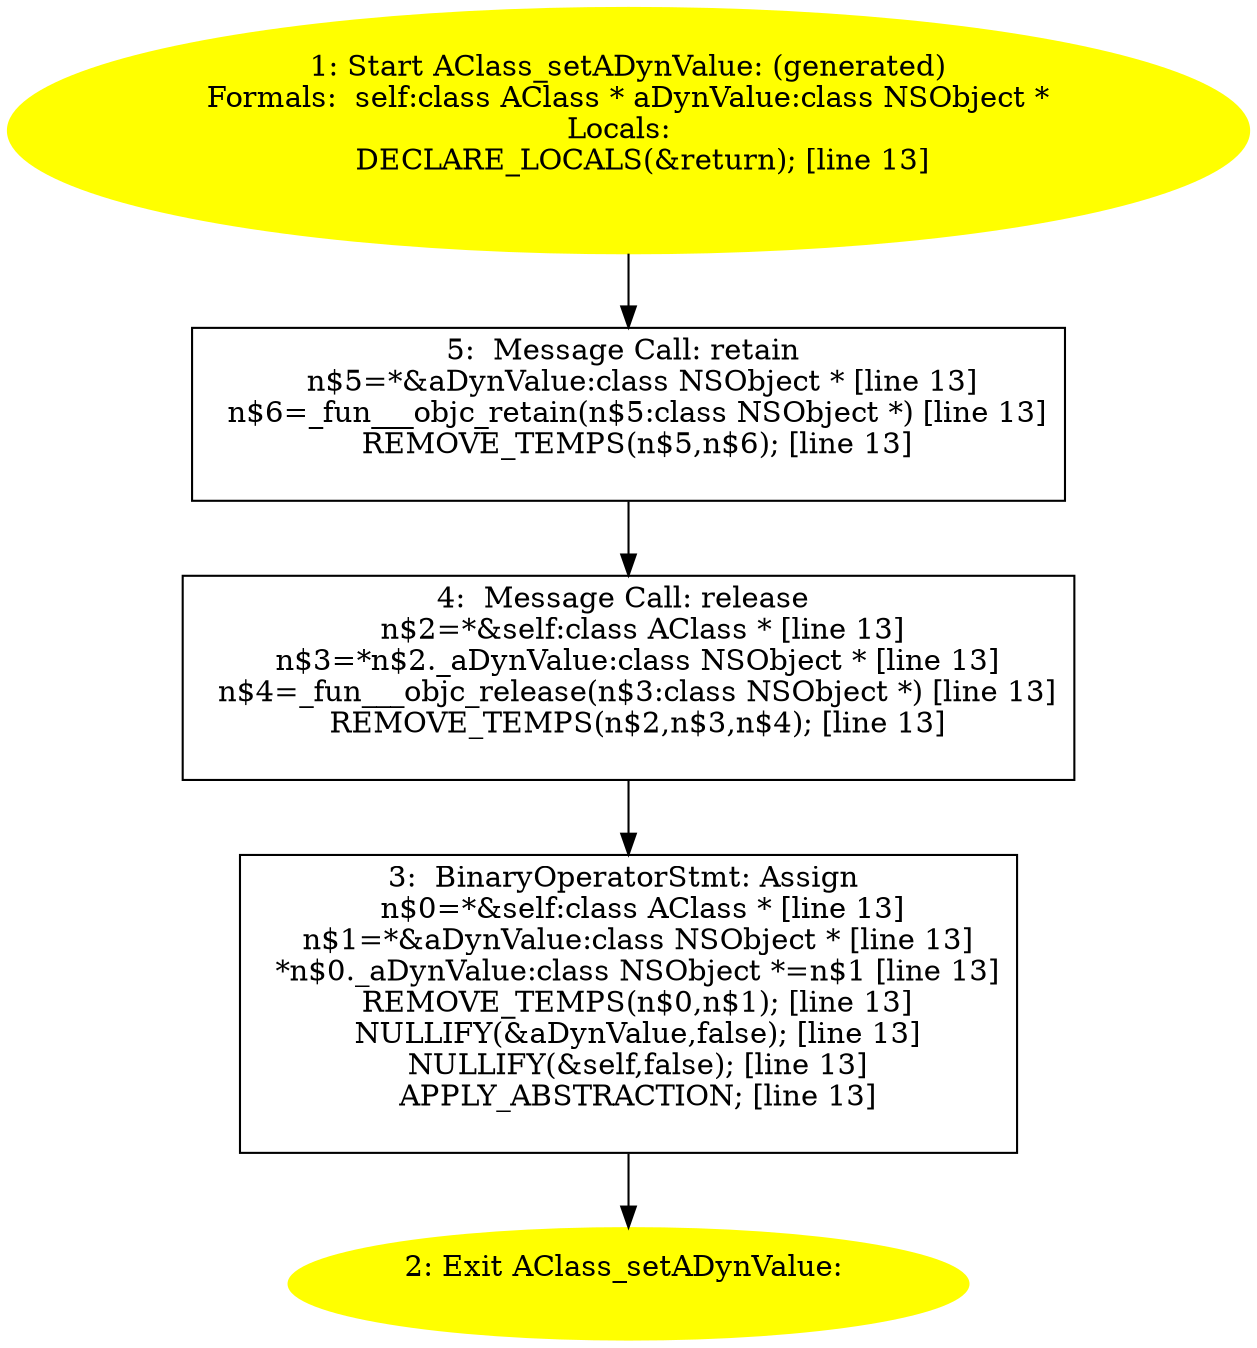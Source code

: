 digraph iCFG {
5 [label="5:  Message Call: retain \n   n$5=*&aDynValue:class NSObject * [line 13]\n  n$6=_fun___objc_retain(n$5:class NSObject *) [line 13]\n  REMOVE_TEMPS(n$5,n$6); [line 13]\n " shape="box"]
	

	 5 -> 4 ;
4 [label="4:  Message Call: release \n   n$2=*&self:class AClass * [line 13]\n  n$3=*n$2._aDynValue:class NSObject * [line 13]\n  n$4=_fun___objc_release(n$3:class NSObject *) [line 13]\n  REMOVE_TEMPS(n$2,n$3,n$4); [line 13]\n " shape="box"]
	

	 4 -> 3 ;
3 [label="3:  BinaryOperatorStmt: Assign \n   n$0=*&self:class AClass * [line 13]\n  n$1=*&aDynValue:class NSObject * [line 13]\n  *n$0._aDynValue:class NSObject *=n$1 [line 13]\n  REMOVE_TEMPS(n$0,n$1); [line 13]\n  NULLIFY(&aDynValue,false); [line 13]\n  NULLIFY(&self,false); [line 13]\n  APPLY_ABSTRACTION; [line 13]\n " shape="box"]
	

	 3 -> 2 ;
2 [label="2: Exit AClass_setADynValue: \n  " color=yellow style=filled]
	

1 [label="1: Start AClass_setADynValue: (generated)\nFormals:  self:class AClass * aDynValue:class NSObject *\nLocals:  \n   DECLARE_LOCALS(&return); [line 13]\n " color=yellow style=filled]
	

	 1 -> 5 ;
}
